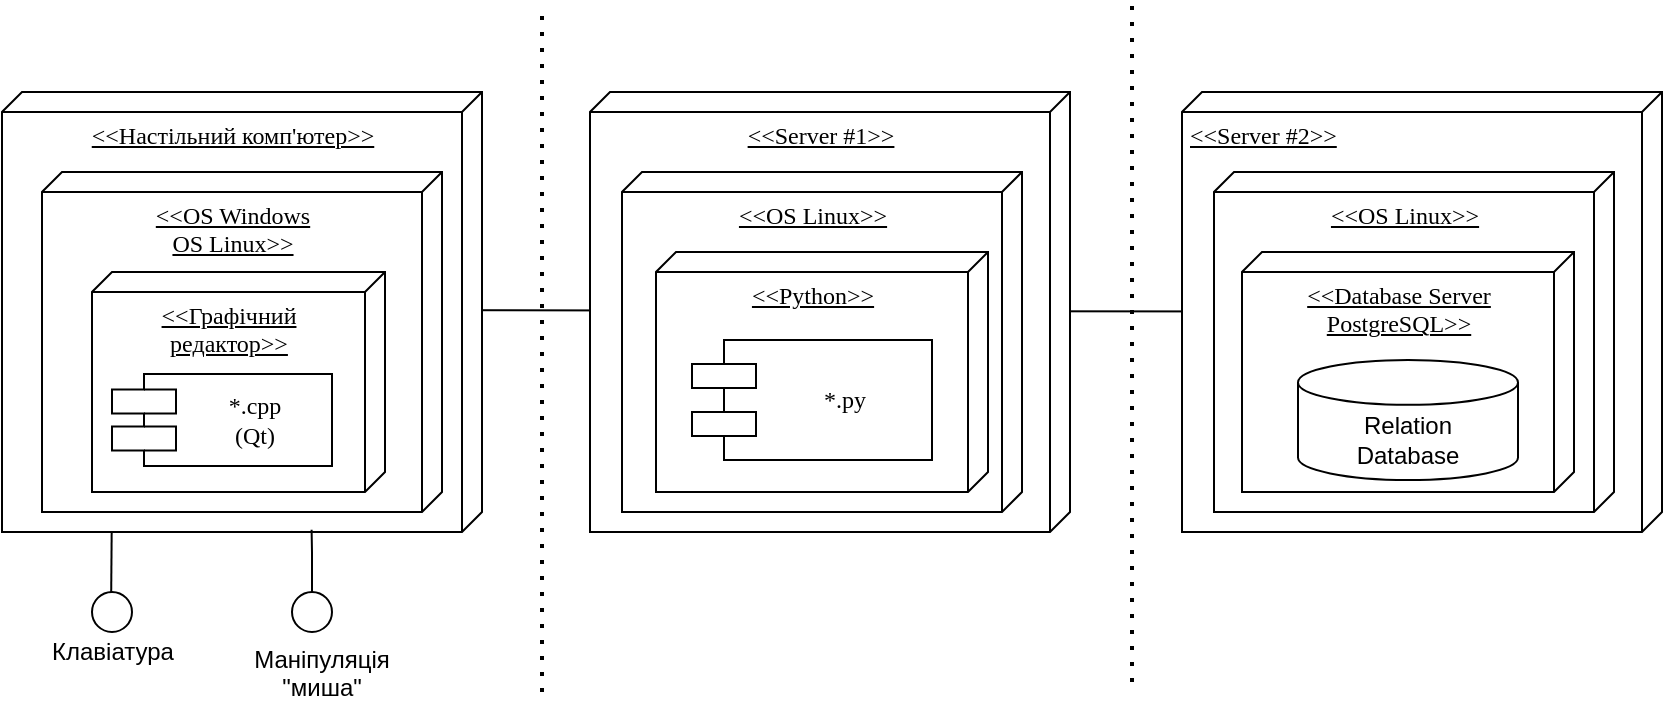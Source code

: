 <mxfile version="20.3.6" type="device"><diagram id="0fImDoMQR9mTbN7yGf1f" name="Страница 1"><mxGraphModel dx="1372" dy="720" grid="1" gridSize="10" guides="1" tooltips="1" connect="1" arrows="1" fold="1" page="1" pageScale="1" pageWidth="1169" pageHeight="827" math="0" shadow="0"><root><mxCell id="0"/><mxCell id="1" parent="0"/><mxCell id="32itGe4P-jYNfZNlcAy5-37" value="" style="endArrow=none;html=1;rounded=0;align=center;" parent="1" edge="1"><mxGeometry width="50" height="50" relative="1" as="geometry"><mxPoint x="285" y="159" as="sourcePoint"/><mxPoint x="885" y="160" as="targetPoint"/></mxGeometry></mxCell><mxCell id="32itGe4P-jYNfZNlcAy5-1" value="&amp;lt;&amp;lt;Настільний комп'ютер&amp;gt;&amp;gt;" style="verticalAlign=top;align=center;spacingTop=8;spacingLeft=2;spacingRight=12;shape=cube;size=10;direction=south;fontStyle=4;html=1;rounded=0;shadow=0;comic=0;labelBackgroundColor=none;strokeWidth=1;fontFamily=Verdana;fontSize=12" parent="1" vertex="1"><mxGeometry x="120" y="50" width="240" height="220" as="geometry"/></mxCell><mxCell id="32itGe4P-jYNfZNlcAy5-6" value="" style="ellipse;whiteSpace=wrap;html=1;rounded=0;shadow=0;comic=0;labelBackgroundColor=none;strokeWidth=1;fontFamily=Verdana;fontSize=12;align=center;" parent="1" vertex="1"><mxGeometry x="165" y="300" width="20" height="20" as="geometry"/></mxCell><mxCell id="32itGe4P-jYNfZNlcAy5-20" value="&lt;div&gt;&amp;lt;&amp;lt;OS Windows&lt;/div&gt;&lt;div&gt;OS Linux&amp;gt;&amp;gt;&lt;/div&gt;" style="verticalAlign=top;align=center;spacingTop=8;spacingLeft=2;spacingRight=12;shape=cube;size=10;direction=south;fontStyle=4;html=1;rounded=0;shadow=0;comic=0;labelBackgroundColor=none;strokeWidth=1;fontFamily=Verdana;fontSize=12" parent="1" vertex="1"><mxGeometry x="140" y="90" width="200" height="170" as="geometry"/></mxCell><mxCell id="32itGe4P-jYNfZNlcAy5-23" value="" style="endArrow=none;html=1;rounded=0;align=center;" parent="1" edge="1"><mxGeometry width="50" height="50" relative="1" as="geometry"><mxPoint x="174.6" y="300" as="sourcePoint"/><mxPoint x="174.84" y="270" as="targetPoint"/></mxGeometry></mxCell><mxCell id="32itGe4P-jYNfZNlcAy5-24" value="Клавіатура" style="text;html=1;align=center;verticalAlign=middle;resizable=0;points=[];autosize=1;strokeColor=none;fillColor=none;" parent="1" vertex="1"><mxGeometry x="130" y="315" width="90" height="30" as="geometry"/></mxCell><mxCell id="32itGe4P-jYNfZNlcAy5-26" value="&amp;lt;&amp;lt;Server #1&amp;gt;&amp;gt;" style="verticalAlign=top;align=center;spacingTop=8;spacingLeft=2;spacingRight=12;shape=cube;size=10;direction=south;fontStyle=4;html=1;rounded=0;shadow=0;comic=0;labelBackgroundColor=none;strokeWidth=1;fontFamily=Verdana;fontSize=12" parent="1" vertex="1"><mxGeometry x="414" y="50" width="240" height="220" as="geometry"/></mxCell><mxCell id="32itGe4P-jYNfZNlcAy5-27" value="&amp;lt;&amp;lt;OS Linux&amp;gt;&amp;gt;" style="verticalAlign=top;align=center;spacingTop=8;spacingLeft=2;spacingRight=12;shape=cube;size=10;direction=south;fontStyle=4;html=1;rounded=0;shadow=0;comic=0;labelBackgroundColor=none;strokeWidth=1;fontFamily=Verdana;fontSize=12" parent="1" vertex="1"><mxGeometry x="430" y="90" width="200" height="170" as="geometry"/></mxCell><mxCell id="32itGe4P-jYNfZNlcAy5-28" value="&amp;lt;&amp;lt;Python&amp;gt;&amp;gt;" style="verticalAlign=top;align=center;spacingTop=8;spacingLeft=2;spacingRight=12;shape=cube;size=10;direction=south;fontStyle=4;html=1;rounded=0;shadow=0;comic=0;labelBackgroundColor=none;strokeWidth=1;fontFamily=Verdana;fontSize=12" parent="1" vertex="1"><mxGeometry x="447" y="130" width="166" height="120" as="geometry"/></mxCell><mxCell id="32itGe4P-jYNfZNlcAy5-29" value="*.py" style="shape=component;align=center;spacingLeft=31;rounded=0;shadow=0;comic=0;labelBackgroundColor=none;strokeWidth=1;fontFamily=Verdana;fontSize=12;html=1;" parent="1" vertex="1"><mxGeometry x="465" y="174" width="120" height="60" as="geometry"/></mxCell><mxCell id="32itGe4P-jYNfZNlcAy5-30" value="&amp;lt;&amp;lt;Server #2&amp;gt;&amp;gt;" style="verticalAlign=top;align=left;spacingTop=8;spacingLeft=2;spacingRight=12;shape=cube;size=10;direction=south;fontStyle=4;html=1;rounded=0;shadow=0;comic=0;labelBackgroundColor=none;strokeWidth=1;fontFamily=Verdana;fontSize=12" parent="1" vertex="1"><mxGeometry x="710" y="50" width="240" height="220" as="geometry"/></mxCell><mxCell id="32itGe4P-jYNfZNlcAy5-31" value="&amp;lt;&amp;lt;OS Linux&amp;gt;&amp;gt;" style="verticalAlign=top;align=center;spacingTop=8;spacingLeft=2;spacingRight=12;shape=cube;size=10;direction=south;fontStyle=4;html=1;rounded=0;shadow=0;comic=0;labelBackgroundColor=none;strokeWidth=1;fontFamily=Verdana;fontSize=12" parent="1" vertex="1"><mxGeometry x="726" y="90" width="200" height="170" as="geometry"/></mxCell><mxCell id="32itGe4P-jYNfZNlcAy5-32" value="&amp;lt;&amp;lt;Database Server&lt;br&gt;PostgreSQL&amp;gt;&amp;gt;" style="verticalAlign=top;align=center;spacingTop=8;spacingLeft=2;spacingRight=12;shape=cube;size=10;direction=south;fontStyle=4;html=1;rounded=0;shadow=0;comic=0;labelBackgroundColor=none;strokeWidth=1;fontFamily=Verdana;fontSize=12" parent="1" vertex="1"><mxGeometry x="740" y="130" width="166" height="120" as="geometry"/></mxCell><mxCell id="32itGe4P-jYNfZNlcAy5-34" value="Relation&lt;br&gt;Database" style="shape=cylinder3;whiteSpace=wrap;html=1;boundedLbl=1;backgroundOutline=1;size=11.2;align=center;" parent="1" vertex="1"><mxGeometry x="768" y="184" width="110" height="60" as="geometry"/></mxCell><mxCell id="32itGe4P-jYNfZNlcAy5-38" value="" style="endArrow=none;dashed=1;html=1;dashPattern=1 3;strokeWidth=2;rounded=0;align=center;" parent="1" edge="1"><mxGeometry width="50" height="50" relative="1" as="geometry"><mxPoint x="390" y="350" as="sourcePoint"/><mxPoint x="390" y="10" as="targetPoint"/></mxGeometry></mxCell><mxCell id="32itGe4P-jYNfZNlcAy5-40" value="" style="endArrow=none;dashed=1;html=1;dashPattern=1 3;strokeWidth=2;rounded=0;align=center;" parent="1" edge="1"><mxGeometry width="50" height="50" relative="1" as="geometry"><mxPoint x="685" y="345" as="sourcePoint"/><mxPoint x="685" y="5" as="targetPoint"/></mxGeometry></mxCell><mxCell id="lkJgm7bRGDFR7um9q5Jc-4" style="edgeStyle=orthogonalEdgeStyle;rounded=0;orthogonalLoop=1;jettySize=auto;html=1;entryX=0.995;entryY=0.355;entryDx=0;entryDy=0;entryPerimeter=0;endArrow=none;endFill=0;" edge="1" parent="1" source="lkJgm7bRGDFR7um9q5Jc-3" target="32itGe4P-jYNfZNlcAy5-1"><mxGeometry relative="1" as="geometry"/></mxCell><mxCell id="lkJgm7bRGDFR7um9q5Jc-3" value="" style="ellipse;whiteSpace=wrap;html=1;rounded=0;shadow=0;comic=0;labelBackgroundColor=none;strokeWidth=1;fontFamily=Verdana;fontSize=12;align=center;" vertex="1" parent="1"><mxGeometry x="265" y="300" width="20" height="20" as="geometry"/></mxCell><mxCell id="lkJgm7bRGDFR7um9q5Jc-6" value="&lt;div align=&quot;center&quot;&gt;Маніпуляція&lt;/div&gt;&lt;div align=&quot;center&quot;&gt;&quot;миша&quot;&lt;br&gt;&lt;/div&gt;" style="text;whiteSpace=wrap;html=1;align=center;" vertex="1" parent="1"><mxGeometry x="230" y="320" width="100" height="40" as="geometry"/></mxCell><mxCell id="lkJgm7bRGDFR7um9q5Jc-7" value="&amp;lt;&amp;lt;Графічний &lt;br&gt;редактор&amp;gt;&amp;gt;" style="verticalAlign=top;align=center;spacingTop=8;spacingLeft=2;spacingRight=12;shape=cube;size=10;direction=south;fontStyle=4;html=1;rounded=0;shadow=0;comic=0;labelBackgroundColor=none;strokeWidth=1;fontFamily=Verdana;fontSize=12" vertex="1" parent="1"><mxGeometry x="165" y="140" width="146.5" height="110" as="geometry"/></mxCell><mxCell id="lkJgm7bRGDFR7um9q5Jc-2" value="&lt;div&gt;*.сpp&lt;/div&gt;&lt;div&gt;(Qt)&lt;br&gt;&lt;/div&gt;" style="shape=component;align=center;spacingLeft=31;rounded=0;shadow=0;comic=0;labelBackgroundColor=none;strokeWidth=1;fontFamily=Verdana;fontSize=12;html=1;" vertex="1" parent="1"><mxGeometry x="175" y="191" width="110" height="46" as="geometry"/></mxCell></root></mxGraphModel></diagram></mxfile>